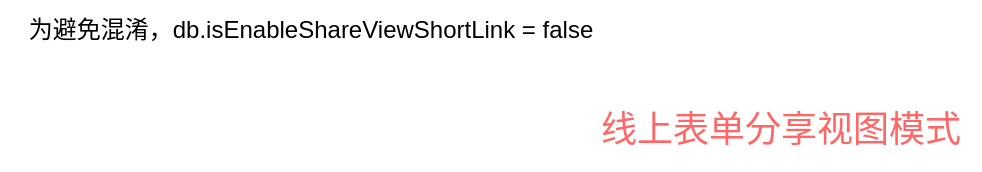 <mxfile version="21.8.2" type="github">
  <diagram name="第 1 页" id="fwZYbGv6xtQUt4e5_MYE">
    <mxGraphModel dx="1426" dy="785" grid="1" gridSize="10" guides="1" tooltips="1" connect="1" arrows="1" fold="1" page="1" pageScale="1" pageWidth="827" pageHeight="1169" math="0" shadow="0">
      <root>
        <mxCell id="0" />
        <mxCell id="1" parent="0" />
        <mxCell id="D9aaZtaCVgC5ulMcn0mg-1" value="为避免混淆，db.isEnableShareViewShortLink = false" style="text;html=1;align=center;verticalAlign=middle;resizable=0;points=[];autosize=1;strokeColor=none;fillColor=none;" vertex="1" parent="1">
          <mxGeometry width="310" height="30" as="geometry" />
        </mxCell>
        <mxCell id="D9aaZtaCVgC5ulMcn0mg-2" value="线上表单分享视图模式" style="text;html=1;align=center;verticalAlign=middle;resizable=0;points=[];autosize=1;strokeColor=none;fillColor=none;fontColor=#FF6666;fontSize=18;" vertex="1" parent="1">
          <mxGeometry x="290" y="45" width="200" height="40" as="geometry" />
        </mxCell>
      </root>
    </mxGraphModel>
  </diagram>
</mxfile>
